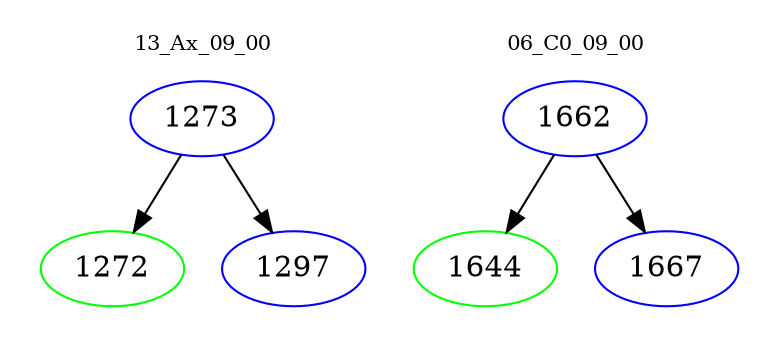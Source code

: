 digraph{
subgraph cluster_0 {
color = white
label = "13_Ax_09_00";
fontsize=10;
T0_1273 [label="1273", color="blue"]
T0_1273 -> T0_1272 [color="black"]
T0_1272 [label="1272", color="green"]
T0_1273 -> T0_1297 [color="black"]
T0_1297 [label="1297", color="blue"]
}
subgraph cluster_1 {
color = white
label = "06_C0_09_00";
fontsize=10;
T1_1662 [label="1662", color="blue"]
T1_1662 -> T1_1644 [color="black"]
T1_1644 [label="1644", color="green"]
T1_1662 -> T1_1667 [color="black"]
T1_1667 [label="1667", color="blue"]
}
}
